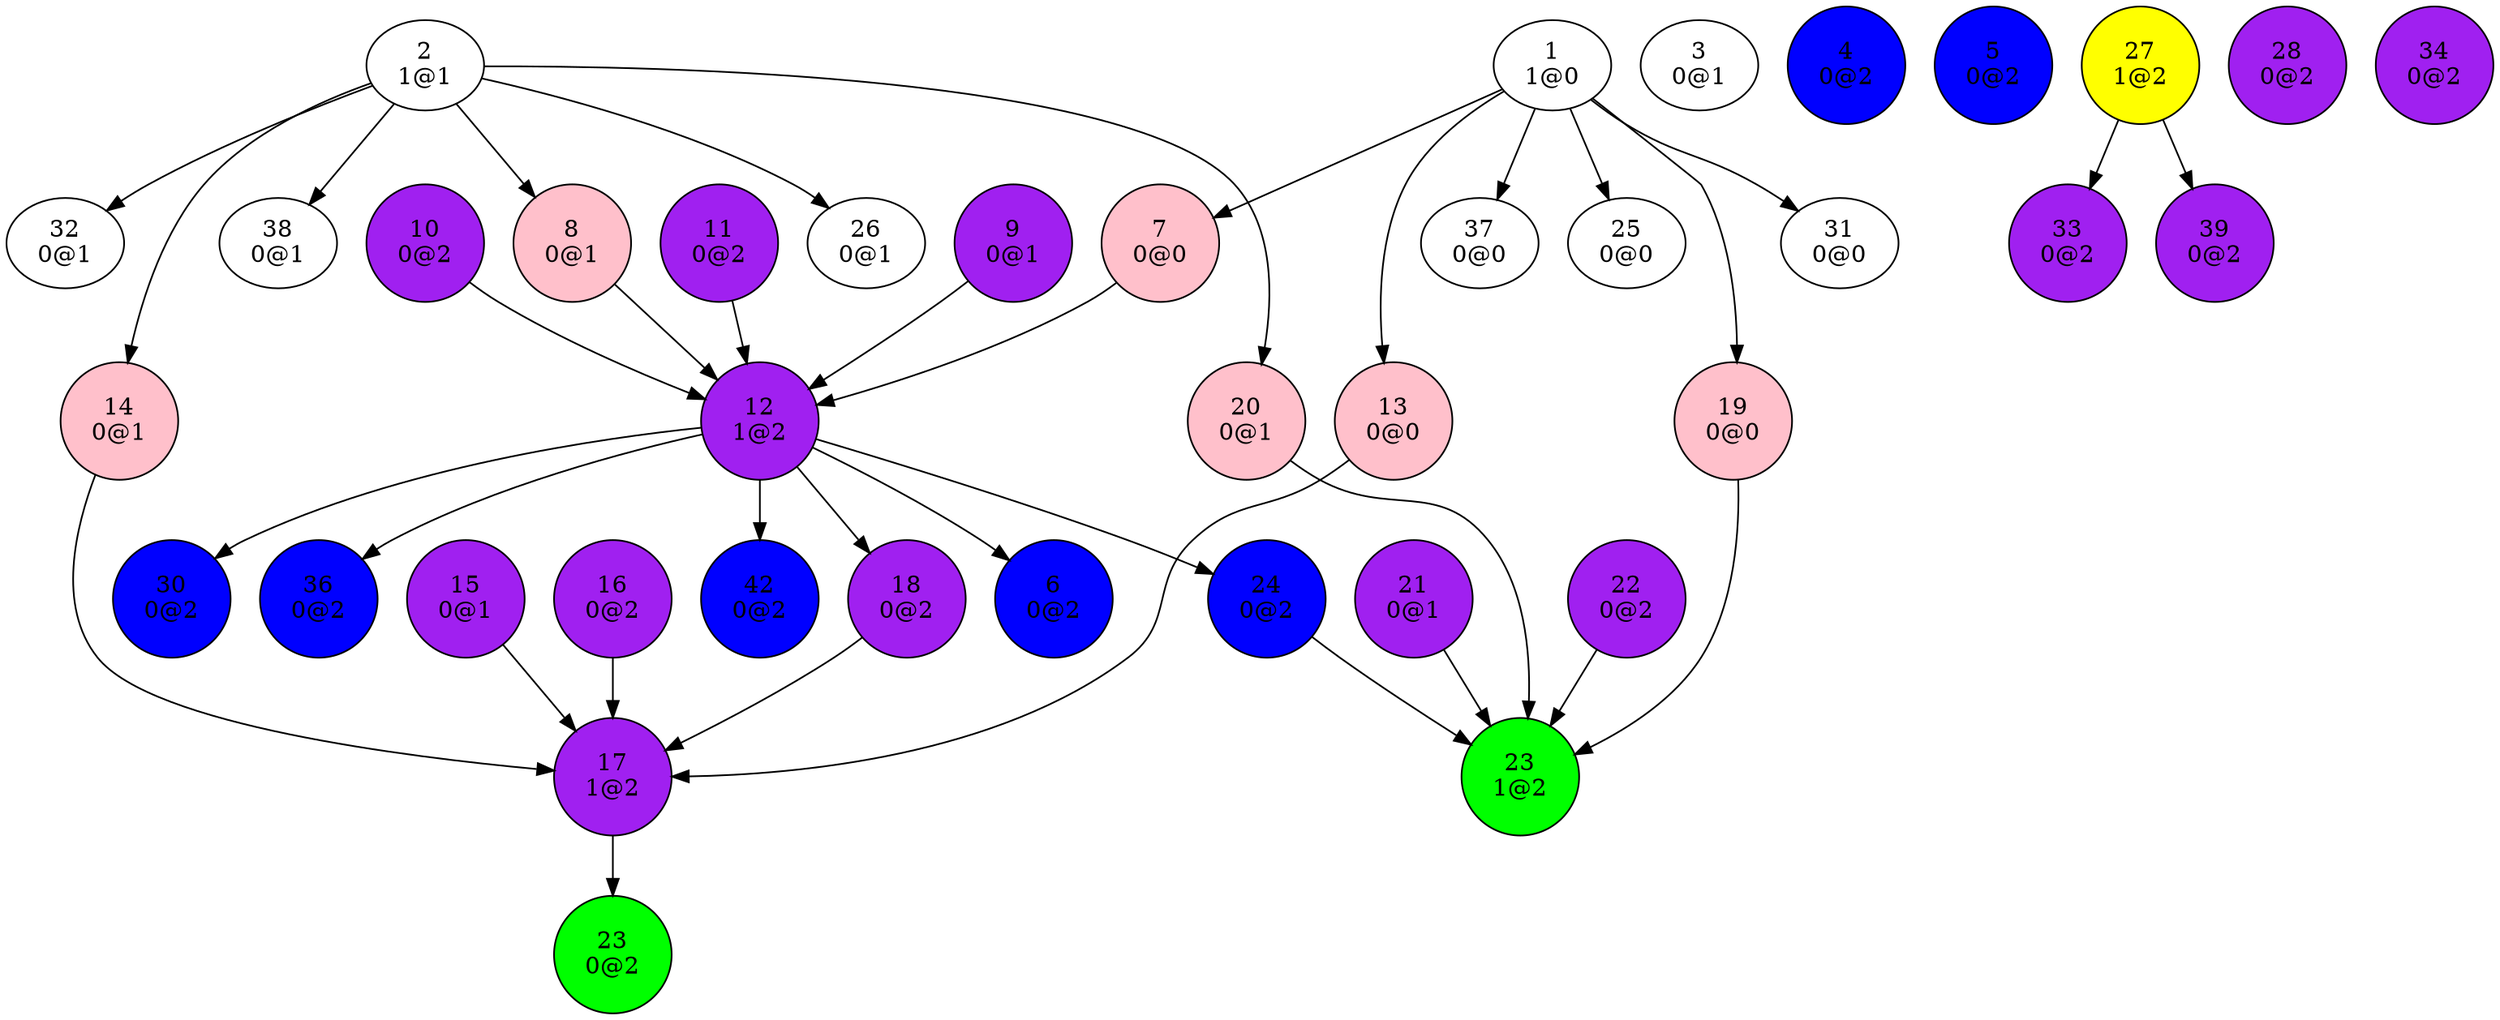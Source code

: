 digraph {
"1
1@0"->"7
0@0";
"1
1@0"->"13
0@0";
"1
1@0"->"19
0@0";
"1
1@0"->"25
0@0";
"1
1@0"->"31
0@0";
"1
1@0"->"37
0@0";
"2
1@1"->"8
0@1";
"2
1@1"->"14
0@1";
"2
1@1"->"20
0@1";
"2
1@1"->"26
0@1";
"2
1@1"->"32
0@1";
"2
1@1"->"38
0@1";
"3
0@1";
"4
0@2";
"5
0@2";
"6
0@2";
"7
0@0"->"12
1@2";
"8
0@1"->"12
1@2";
"9
0@1"->"12
1@2";
"10
0@2"->"12
1@2";
"11
0@2"->"12
1@2";
"12
1@2"->"6
0@2";
"12
1@2"->"18
0@2";
"12
1@2"->"24
0@2";
"12
1@2"->"30
0@2";
"12
1@2"->"36
0@2";
"12
1@2"->"42
0@2";
"13
0@0"->"17
1@2";
"14
0@1"->"17
1@2";
"15
0@1"->"17
1@2";
"16
0@2"->"17
1@2";
"17
1@2"->"23
0@2";
"18
0@2"->"17
1@2";
"19
0@0"->"23
1@2";
"20
0@1"->"23
1@2";
"21
0@1"->"23
1@2";
"22
0@2"->"23
1@2";
"23
0@2";
"23
1@2";
"24
0@2"->"23
1@2";
"25
0@0";
"26
0@1";
"27
1@2"->"33
0@2";
"27
1@2"->"39
0@2";
"28
0@2";
"30
0@2";
"31
0@0";
"32
0@1";
"33
0@2";
"34
0@2";
"36
0@2";
"37
0@0";
"38
0@1";
"39
0@2";
"42
0@2";
"4
0@2"[shape=circle, style=filled, fillcolor=blue];
"5
0@2"[shape=circle, style=filled, fillcolor=blue];
"6
0@2"[shape=circle, style=filled, fillcolor=blue];
"7
0@0"[shape=circle, style=filled, fillcolor=pink];
"8
0@1"[shape=circle, style=filled, fillcolor=pink];
"9
0@1"[shape=circle, style=filled, fillcolor=purple];
"10
0@2"[shape=circle, style=filled, fillcolor=purple];
"11
0@2"[shape=circle, style=filled, fillcolor=purple];
"12
1@2"[shape=circle, style=filled, fillcolor=purple];
"13
0@0"[shape=circle, style=filled, fillcolor=pink];
"14
0@1"[shape=circle, style=filled, fillcolor=pink];
"15
0@1"[shape=circle, style=filled, fillcolor=purple];
"16
0@2"[shape=circle, style=filled, fillcolor=purple];
"17
1@2"[shape=circle, style=filled, fillcolor=purple];
"18
0@2"[shape=circle, style=filled, fillcolor=purple];
"19
0@0"[shape=circle, style=filled, fillcolor=pink];
"20
0@1"[shape=circle, style=filled, fillcolor=pink];
"21
0@1"[shape=circle, style=filled, fillcolor=purple];
"22
0@2"[shape=circle, style=filled, fillcolor=purple];
"23
0@2"[shape=circle, style=filled, fillcolor=green];
"23
1@2"[shape=circle, style=filled, fillcolor=green];
"24
0@2"[shape=circle, style=filled, fillcolor=blue];
"27
1@2"[shape=circle, style=filled, fillcolor=yellow];
"28
0@2"[shape=circle, style=filled, fillcolor=purple];
"30
0@2"[shape=circle, style=filled, fillcolor=blue];
"33
0@2"[shape=circle, style=filled, fillcolor=purple];
"34
0@2"[shape=circle, style=filled, fillcolor=purple];
"36
0@2"[shape=circle, style=filled, fillcolor=blue];
"39
0@2"[shape=circle, style=filled, fillcolor=purple];
"42
0@2"[shape=circle, style=filled, fillcolor=blue];
}